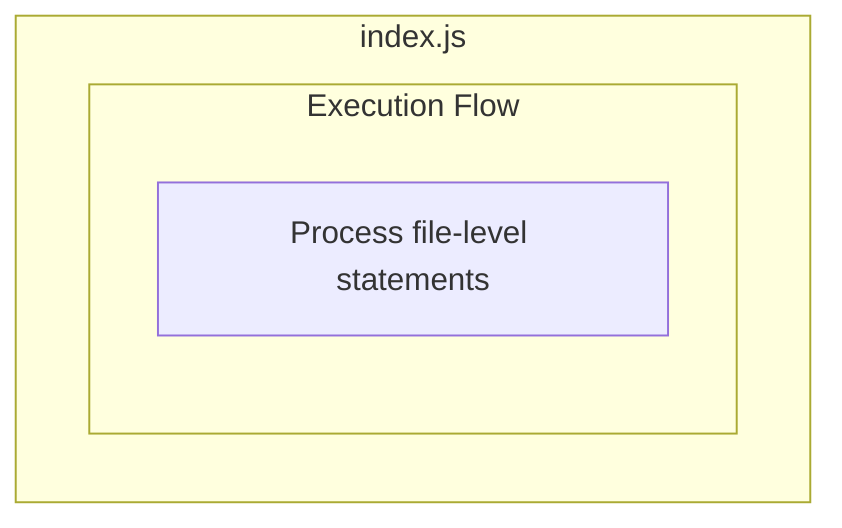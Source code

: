flowchart TB
    subgraph ExecutionFlow["Execution Flow"]
        FL1["Process file-level statements"]
    end
    subgraph FileName["index.js"]
        ExecutionFlow
    end